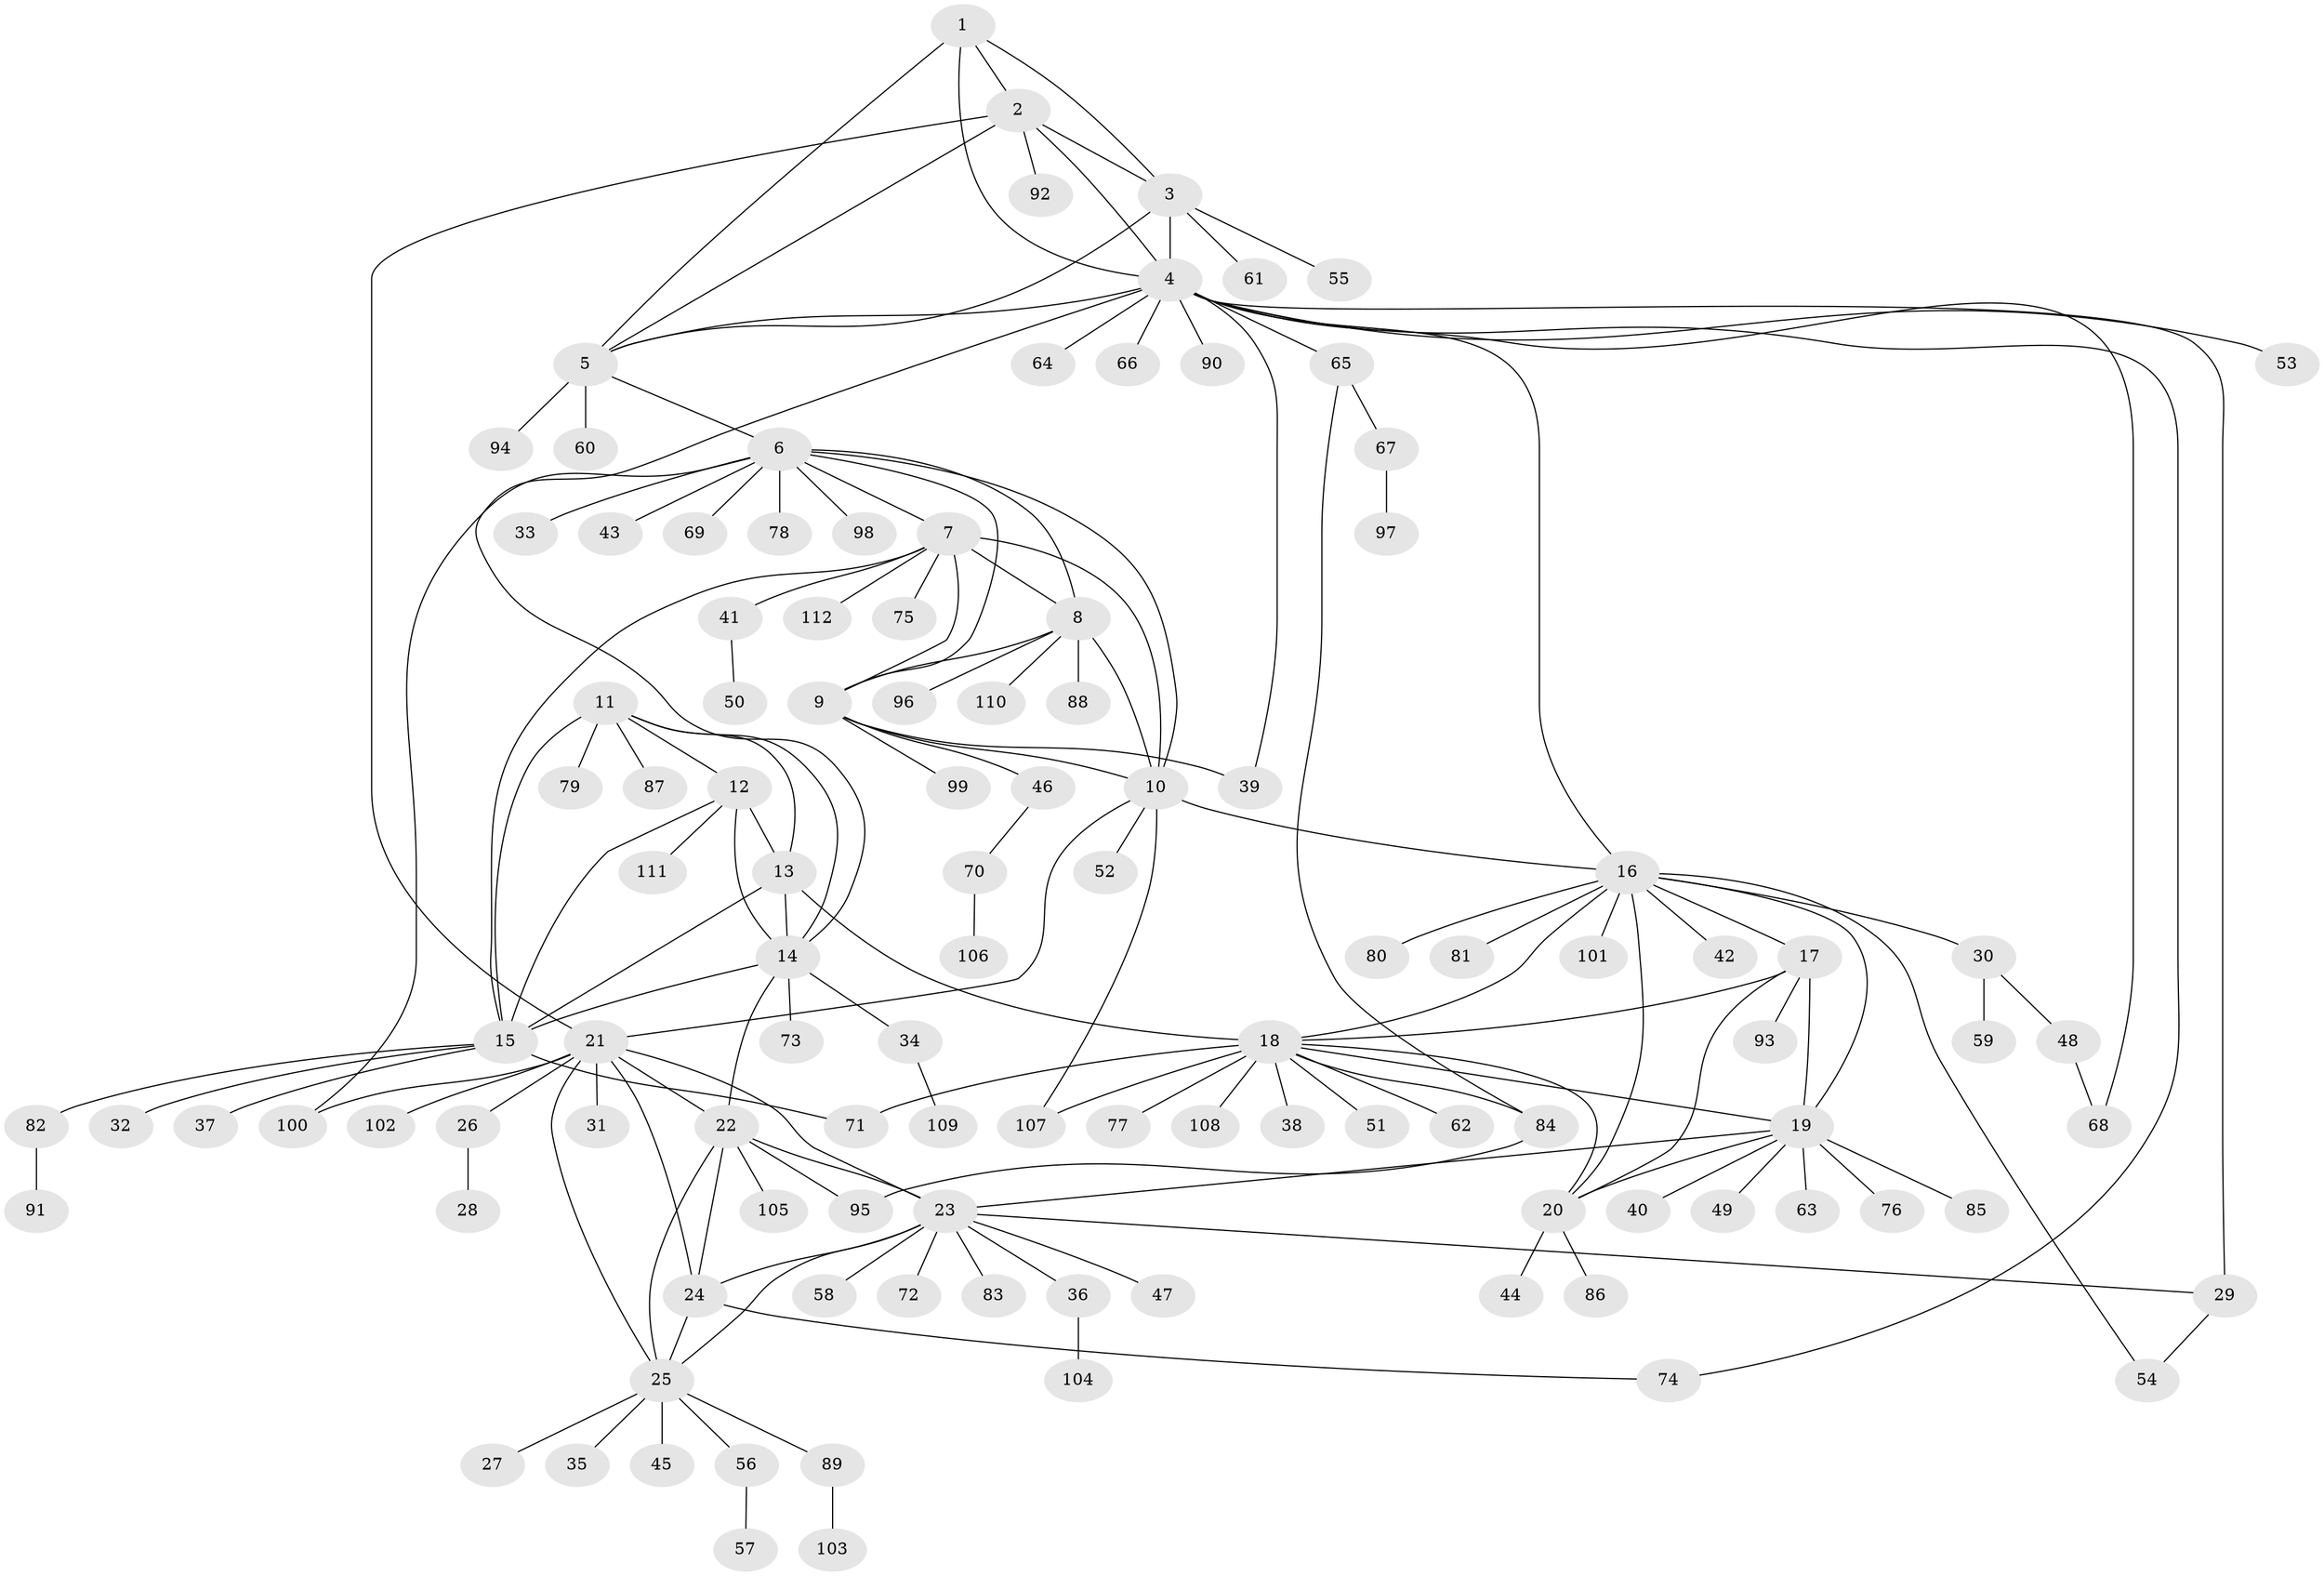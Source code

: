 // Generated by graph-tools (version 1.1) at 2025/50/03/09/25 03:50:38]
// undirected, 112 vertices, 157 edges
graph export_dot {
graph [start="1"]
  node [color=gray90,style=filled];
  1;
  2;
  3;
  4;
  5;
  6;
  7;
  8;
  9;
  10;
  11;
  12;
  13;
  14;
  15;
  16;
  17;
  18;
  19;
  20;
  21;
  22;
  23;
  24;
  25;
  26;
  27;
  28;
  29;
  30;
  31;
  32;
  33;
  34;
  35;
  36;
  37;
  38;
  39;
  40;
  41;
  42;
  43;
  44;
  45;
  46;
  47;
  48;
  49;
  50;
  51;
  52;
  53;
  54;
  55;
  56;
  57;
  58;
  59;
  60;
  61;
  62;
  63;
  64;
  65;
  66;
  67;
  68;
  69;
  70;
  71;
  72;
  73;
  74;
  75;
  76;
  77;
  78;
  79;
  80;
  81;
  82;
  83;
  84;
  85;
  86;
  87;
  88;
  89;
  90;
  91;
  92;
  93;
  94;
  95;
  96;
  97;
  98;
  99;
  100;
  101;
  102;
  103;
  104;
  105;
  106;
  107;
  108;
  109;
  110;
  111;
  112;
  1 -- 2;
  1 -- 3;
  1 -- 4;
  1 -- 5;
  2 -- 3;
  2 -- 4;
  2 -- 5;
  2 -- 21;
  2 -- 92;
  3 -- 4;
  3 -- 5;
  3 -- 55;
  3 -- 61;
  4 -- 5;
  4 -- 14;
  4 -- 16;
  4 -- 29;
  4 -- 39;
  4 -- 53;
  4 -- 64;
  4 -- 65;
  4 -- 66;
  4 -- 68;
  4 -- 74;
  4 -- 90;
  5 -- 6;
  5 -- 60;
  5 -- 94;
  6 -- 7;
  6 -- 8;
  6 -- 9;
  6 -- 10;
  6 -- 33;
  6 -- 43;
  6 -- 69;
  6 -- 78;
  6 -- 98;
  6 -- 100;
  7 -- 8;
  7 -- 9;
  7 -- 10;
  7 -- 15;
  7 -- 41;
  7 -- 75;
  7 -- 112;
  8 -- 9;
  8 -- 10;
  8 -- 88;
  8 -- 96;
  8 -- 110;
  9 -- 10;
  9 -- 39;
  9 -- 46;
  9 -- 99;
  10 -- 16;
  10 -- 21;
  10 -- 52;
  10 -- 107;
  11 -- 12;
  11 -- 13;
  11 -- 14;
  11 -- 15;
  11 -- 79;
  11 -- 87;
  12 -- 13;
  12 -- 14;
  12 -- 15;
  12 -- 111;
  13 -- 14;
  13 -- 15;
  13 -- 18;
  14 -- 15;
  14 -- 22;
  14 -- 34;
  14 -- 73;
  15 -- 32;
  15 -- 37;
  15 -- 71;
  15 -- 82;
  16 -- 17;
  16 -- 18;
  16 -- 19;
  16 -- 20;
  16 -- 30;
  16 -- 42;
  16 -- 54;
  16 -- 80;
  16 -- 81;
  16 -- 101;
  17 -- 18;
  17 -- 19;
  17 -- 20;
  17 -- 93;
  18 -- 19;
  18 -- 20;
  18 -- 38;
  18 -- 51;
  18 -- 62;
  18 -- 71;
  18 -- 77;
  18 -- 84;
  18 -- 107;
  18 -- 108;
  19 -- 20;
  19 -- 23;
  19 -- 40;
  19 -- 49;
  19 -- 63;
  19 -- 76;
  19 -- 85;
  20 -- 44;
  20 -- 86;
  21 -- 22;
  21 -- 23;
  21 -- 24;
  21 -- 25;
  21 -- 26;
  21 -- 31;
  21 -- 100;
  21 -- 102;
  22 -- 23;
  22 -- 24;
  22 -- 25;
  22 -- 95;
  22 -- 105;
  23 -- 24;
  23 -- 25;
  23 -- 29;
  23 -- 36;
  23 -- 47;
  23 -- 58;
  23 -- 72;
  23 -- 83;
  24 -- 25;
  24 -- 74;
  25 -- 27;
  25 -- 35;
  25 -- 45;
  25 -- 56;
  25 -- 89;
  26 -- 28;
  29 -- 54;
  30 -- 48;
  30 -- 59;
  34 -- 109;
  36 -- 104;
  41 -- 50;
  46 -- 70;
  48 -- 68;
  56 -- 57;
  65 -- 67;
  65 -- 84;
  67 -- 97;
  70 -- 106;
  82 -- 91;
  84 -- 95;
  89 -- 103;
}
